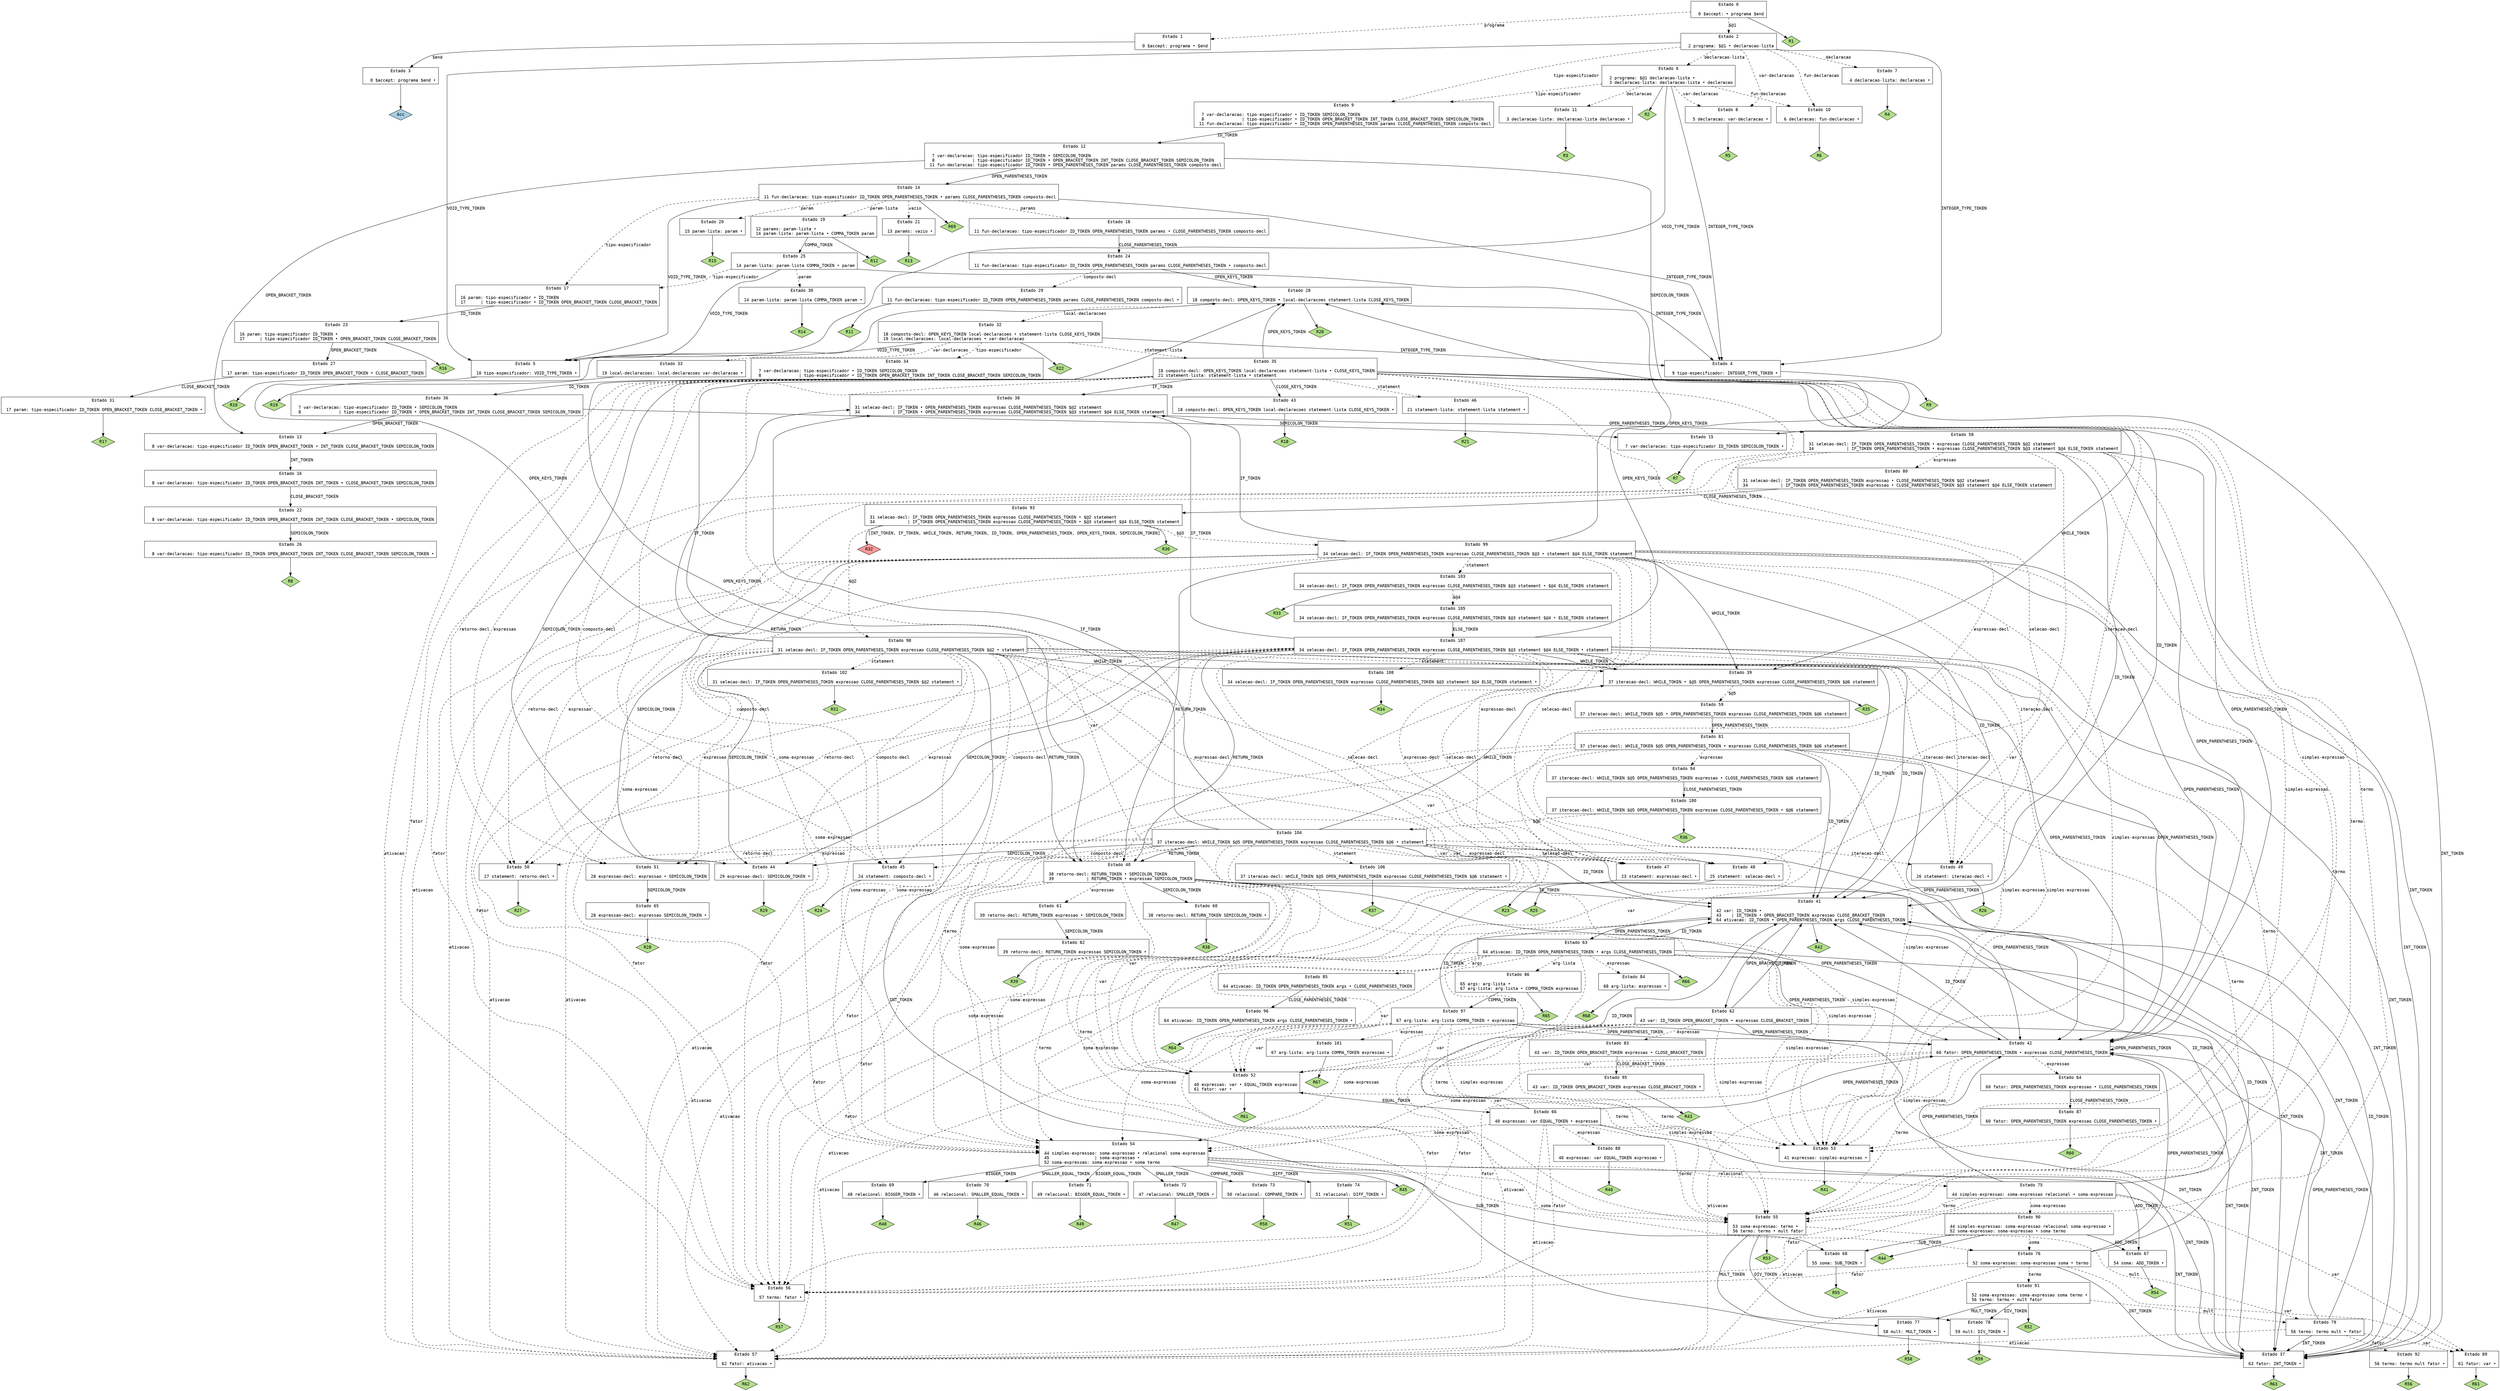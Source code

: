 // Gerado por GNU Bison 3.8.2.
// Relate erros para <bug-bison@gnu.org>.
// Site: <https://www.gnu.org/software/bison/>.

digraph "trab2.y"
{
  node [fontname = courier, shape = box, colorscheme = paired6]
  edge [fontname = courier]

  0 [label="Estado 0\n\l  0 $accept: • programa $end\l"]
  0 -> 1 [style=dashed label="programa"]
  0 -> 2 [style=dashed label="$@1"]
  0 -> "0R1" [style=solid]
 "0R1" [label="R1", fillcolor=3, shape=diamond, style=filled]
  1 [label="Estado 1\n\l  0 $accept: programa • $end\l"]
  1 -> 3 [style=solid label="$end"]
  2 [label="Estado 2\n\l  2 programa: $@1 • declaracao-lista\l"]
  2 -> 4 [style=solid label="INTEGER_TYPE_TOKEN"]
  2 -> 5 [style=solid label="VOID_TYPE_TOKEN"]
  2 -> 6 [style=dashed label="declaracao-lista"]
  2 -> 7 [style=dashed label="declaracao"]
  2 -> 8 [style=dashed label="var-declaracao"]
  2 -> 9 [style=dashed label="tipo-especificador"]
  2 -> 10 [style=dashed label="fun-declaracao"]
  3 [label="Estado 3\n\l  0 $accept: programa $end •\l"]
  3 -> "3R0" [style=solid]
 "3R0" [label="Acc", fillcolor=1, shape=diamond, style=filled]
  4 [label="Estado 4\n\l  9 tipo-especificador: INTEGER_TYPE_TOKEN •\l"]
  4 -> "4R9" [style=solid]
 "4R9" [label="R9", fillcolor=3, shape=diamond, style=filled]
  5 [label="Estado 5\n\l 10 tipo-especificador: VOID_TYPE_TOKEN •\l"]
  5 -> "5R10" [style=solid]
 "5R10" [label="R10", fillcolor=3, shape=diamond, style=filled]
  6 [label="Estado 6\n\l  2 programa: $@1 declaracao-lista •\l  3 declaracao-lista: declaracao-lista • declaracao\l"]
  6 -> 4 [style=solid label="INTEGER_TYPE_TOKEN"]
  6 -> 5 [style=solid label="VOID_TYPE_TOKEN"]
  6 -> 11 [style=dashed label="declaracao"]
  6 -> 8 [style=dashed label="var-declaracao"]
  6 -> 9 [style=dashed label="tipo-especificador"]
  6 -> 10 [style=dashed label="fun-declaracao"]
  6 -> "6R2" [style=solid]
 "6R2" [label="R2", fillcolor=3, shape=diamond, style=filled]
  7 [label="Estado 7\n\l  4 declaracao-lista: declaracao •\l"]
  7 -> "7R4" [style=solid]
 "7R4" [label="R4", fillcolor=3, shape=diamond, style=filled]
  8 [label="Estado 8\n\l  5 declaracao: var-declaracao •\l"]
  8 -> "8R5" [style=solid]
 "8R5" [label="R5", fillcolor=3, shape=diamond, style=filled]
  9 [label="Estado 9\n\l  7 var-declaracao: tipo-especificador • ID_TOKEN SEMICOLON_TOKEN\l  8               | tipo-especificador • ID_TOKEN OPEN_BRACKET_TOKEN INT_TOKEN CLOSE_BRACKET_TOKEN SEMICOLON_TOKEN\l 11 fun-declaracao: tipo-especificador • ID_TOKEN OPEN_PARENTHESES_TOKEN params CLOSE_PARENTHESES_TOKEN composto-decl\l"]
  9 -> 12 [style=solid label="ID_TOKEN"]
  10 [label="Estado 10\n\l  6 declaracao: fun-declaracao •\l"]
  10 -> "10R6" [style=solid]
 "10R6" [label="R6", fillcolor=3, shape=diamond, style=filled]
  11 [label="Estado 11\n\l  3 declaracao-lista: declaracao-lista declaracao •\l"]
  11 -> "11R3" [style=solid]
 "11R3" [label="R3", fillcolor=3, shape=diamond, style=filled]
  12 [label="Estado 12\n\l  7 var-declaracao: tipo-especificador ID_TOKEN • SEMICOLON_TOKEN\l  8               | tipo-especificador ID_TOKEN • OPEN_BRACKET_TOKEN INT_TOKEN CLOSE_BRACKET_TOKEN SEMICOLON_TOKEN\l 11 fun-declaracao: tipo-especificador ID_TOKEN • OPEN_PARENTHESES_TOKEN params CLOSE_PARENTHESES_TOKEN composto-decl\l"]
  12 -> 13 [style=solid label="OPEN_BRACKET_TOKEN"]
  12 -> 14 [style=solid label="OPEN_PARENTHESES_TOKEN"]
  12 -> 15 [style=solid label="SEMICOLON_TOKEN"]
  13 [label="Estado 13\n\l  8 var-declaracao: tipo-especificador ID_TOKEN OPEN_BRACKET_TOKEN • INT_TOKEN CLOSE_BRACKET_TOKEN SEMICOLON_TOKEN\l"]
  13 -> 16 [style=solid label="INT_TOKEN"]
  14 [label="Estado 14\n\l 11 fun-declaracao: tipo-especificador ID_TOKEN OPEN_PARENTHESES_TOKEN • params CLOSE_PARENTHESES_TOKEN composto-decl\l"]
  14 -> 4 [style=solid label="INTEGER_TYPE_TOKEN"]
  14 -> 5 [style=solid label="VOID_TYPE_TOKEN"]
  14 -> 17 [style=dashed label="tipo-especificador"]
  14 -> 18 [style=dashed label="params"]
  14 -> 19 [style=dashed label="param-lista"]
  14 -> 20 [style=dashed label="param"]
  14 -> 21 [style=dashed label="vazio"]
  14 -> "14R69" [style=solid]
 "14R69" [label="R69", fillcolor=3, shape=diamond, style=filled]
  15 [label="Estado 15\n\l  7 var-declaracao: tipo-especificador ID_TOKEN SEMICOLON_TOKEN •\l"]
  15 -> "15R7" [style=solid]
 "15R7" [label="R7", fillcolor=3, shape=diamond, style=filled]
  16 [label="Estado 16\n\l  8 var-declaracao: tipo-especificador ID_TOKEN OPEN_BRACKET_TOKEN INT_TOKEN • CLOSE_BRACKET_TOKEN SEMICOLON_TOKEN\l"]
  16 -> 22 [style=solid label="CLOSE_BRACKET_TOKEN"]
  17 [label="Estado 17\n\l 16 param: tipo-especificador • ID_TOKEN\l 17      | tipo-especificador • ID_TOKEN OPEN_BRACKET_TOKEN CLOSE_BRACKET_TOKEN\l"]
  17 -> 23 [style=solid label="ID_TOKEN"]
  18 [label="Estado 18\n\l 11 fun-declaracao: tipo-especificador ID_TOKEN OPEN_PARENTHESES_TOKEN params • CLOSE_PARENTHESES_TOKEN composto-decl\l"]
  18 -> 24 [style=solid label="CLOSE_PARENTHESES_TOKEN"]
  19 [label="Estado 19\n\l 12 params: param-lista •\l 14 param-lista: param-lista • COMMA_TOKEN param\l"]
  19 -> 25 [style=solid label="COMMA_TOKEN"]
  19 -> "19R12" [style=solid]
 "19R12" [label="R12", fillcolor=3, shape=diamond, style=filled]
  20 [label="Estado 20\n\l 15 param-lista: param •\l"]
  20 -> "20R15" [style=solid]
 "20R15" [label="R15", fillcolor=3, shape=diamond, style=filled]
  21 [label="Estado 21\n\l 13 params: vazio •\l"]
  21 -> "21R13" [style=solid]
 "21R13" [label="R13", fillcolor=3, shape=diamond, style=filled]
  22 [label="Estado 22\n\l  8 var-declaracao: tipo-especificador ID_TOKEN OPEN_BRACKET_TOKEN INT_TOKEN CLOSE_BRACKET_TOKEN • SEMICOLON_TOKEN\l"]
  22 -> 26 [style=solid label="SEMICOLON_TOKEN"]
  23 [label="Estado 23\n\l 16 param: tipo-especificador ID_TOKEN •\l 17      | tipo-especificador ID_TOKEN • OPEN_BRACKET_TOKEN CLOSE_BRACKET_TOKEN\l"]
  23 -> 27 [style=solid label="OPEN_BRACKET_TOKEN"]
  23 -> "23R16" [style=solid]
 "23R16" [label="R16", fillcolor=3, shape=diamond, style=filled]
  24 [label="Estado 24\n\l 11 fun-declaracao: tipo-especificador ID_TOKEN OPEN_PARENTHESES_TOKEN params CLOSE_PARENTHESES_TOKEN • composto-decl\l"]
  24 -> 28 [style=solid label="OPEN_KEYS_TOKEN"]
  24 -> 29 [style=dashed label="composto-decl"]
  25 [label="Estado 25\n\l 14 param-lista: param-lista COMMA_TOKEN • param\l"]
  25 -> 4 [style=solid label="INTEGER_TYPE_TOKEN"]
  25 -> 5 [style=solid label="VOID_TYPE_TOKEN"]
  25 -> 17 [style=dashed label="tipo-especificador"]
  25 -> 30 [style=dashed label="param"]
  26 [label="Estado 26\n\l  8 var-declaracao: tipo-especificador ID_TOKEN OPEN_BRACKET_TOKEN INT_TOKEN CLOSE_BRACKET_TOKEN SEMICOLON_TOKEN •\l"]
  26 -> "26R8" [style=solid]
 "26R8" [label="R8", fillcolor=3, shape=diamond, style=filled]
  27 [label="Estado 27\n\l 17 param: tipo-especificador ID_TOKEN OPEN_BRACKET_TOKEN • CLOSE_BRACKET_TOKEN\l"]
  27 -> 31 [style=solid label="CLOSE_BRACKET_TOKEN"]
  28 [label="Estado 28\n\l 18 composto-decl: OPEN_KEYS_TOKEN • local-declaracoes statement-lista CLOSE_KEYS_TOKEN\l"]
  28 -> 32 [style=dashed label="local-declaracoes"]
  28 -> "28R20" [style=solid]
 "28R20" [label="R20", fillcolor=3, shape=diamond, style=filled]
  29 [label="Estado 29\n\l 11 fun-declaracao: tipo-especificador ID_TOKEN OPEN_PARENTHESES_TOKEN params CLOSE_PARENTHESES_TOKEN composto-decl •\l"]
  29 -> "29R11" [style=solid]
 "29R11" [label="R11", fillcolor=3, shape=diamond, style=filled]
  30 [label="Estado 30\n\l 14 param-lista: param-lista COMMA_TOKEN param •\l"]
  30 -> "30R14" [style=solid]
 "30R14" [label="R14", fillcolor=3, shape=diamond, style=filled]
  31 [label="Estado 31\n\l 17 param: tipo-especificador ID_TOKEN OPEN_BRACKET_TOKEN CLOSE_BRACKET_TOKEN •\l"]
  31 -> "31R17" [style=solid]
 "31R17" [label="R17", fillcolor=3, shape=diamond, style=filled]
  32 [label="Estado 32\n\l 18 composto-decl: OPEN_KEYS_TOKEN local-declaracoes • statement-lista CLOSE_KEYS_TOKEN\l 19 local-declaracoes: local-declaracoes • var-declaracao\l"]
  32 -> 4 [style=solid label="INTEGER_TYPE_TOKEN"]
  32 -> 5 [style=solid label="VOID_TYPE_TOKEN"]
  32 -> 33 [style=dashed label="var-declaracao"]
  32 -> 34 [style=dashed label="tipo-especificador"]
  32 -> 35 [style=dashed label="statement-lista"]
  32 -> "32R22" [style=solid]
 "32R22" [label="R22", fillcolor=3, shape=diamond, style=filled]
  33 [label="Estado 33\n\l 19 local-declaracoes: local-declaracoes var-declaracao •\l"]
  33 -> "33R19" [style=solid]
 "33R19" [label="R19", fillcolor=3, shape=diamond, style=filled]
  34 [label="Estado 34\n\l  7 var-declaracao: tipo-especificador • ID_TOKEN SEMICOLON_TOKEN\l  8               | tipo-especificador • ID_TOKEN OPEN_BRACKET_TOKEN INT_TOKEN CLOSE_BRACKET_TOKEN SEMICOLON_TOKEN\l"]
  34 -> 36 [style=solid label="ID_TOKEN"]
  35 [label="Estado 35\n\l 18 composto-decl: OPEN_KEYS_TOKEN local-declaracoes statement-lista • CLOSE_KEYS_TOKEN\l 21 statement-lista: statement-lista • statement\l"]
  35 -> 37 [style=solid label="INT_TOKEN"]
  35 -> 38 [style=solid label="IF_TOKEN"]
  35 -> 39 [style=solid label="WHILE_TOKEN"]
  35 -> 40 [style=solid label="RETURN_TOKEN"]
  35 -> 41 [style=solid label="ID_TOKEN"]
  35 -> 42 [style=solid label="OPEN_PARENTHESES_TOKEN"]
  35 -> 28 [style=solid label="OPEN_KEYS_TOKEN"]
  35 -> 43 [style=solid label="CLOSE_KEYS_TOKEN"]
  35 -> 44 [style=solid label="SEMICOLON_TOKEN"]
  35 -> 45 [style=dashed label="composto-decl"]
  35 -> 46 [style=dashed label="statement"]
  35 -> 47 [style=dashed label="expressao-decl"]
  35 -> 48 [style=dashed label="selecao-decl"]
  35 -> 49 [style=dashed label="iteracao-decl"]
  35 -> 50 [style=dashed label="retorno-decl"]
  35 -> 51 [style=dashed label="expressao"]
  35 -> 52 [style=dashed label="var"]
  35 -> 53 [style=dashed label="simples-expressao"]
  35 -> 54 [style=dashed label="soma-expressao"]
  35 -> 55 [style=dashed label="termo"]
  35 -> 56 [style=dashed label="fator"]
  35 -> 57 [style=dashed label="ativacao"]
  36 [label="Estado 36\n\l  7 var-declaracao: tipo-especificador ID_TOKEN • SEMICOLON_TOKEN\l  8               | tipo-especificador ID_TOKEN • OPEN_BRACKET_TOKEN INT_TOKEN CLOSE_BRACKET_TOKEN SEMICOLON_TOKEN\l"]
  36 -> 13 [style=solid label="OPEN_BRACKET_TOKEN"]
  36 -> 15 [style=solid label="SEMICOLON_TOKEN"]
  37 [label="Estado 37\n\l 63 fator: INT_TOKEN •\l"]
  37 -> "37R63" [style=solid]
 "37R63" [label="R63", fillcolor=3, shape=diamond, style=filled]
  38 [label="Estado 38\n\l 31 selecao-decl: IF_TOKEN • OPEN_PARENTHESES_TOKEN expressao CLOSE_PARENTHESES_TOKEN $@2 statement\l 34             | IF_TOKEN • OPEN_PARENTHESES_TOKEN expressao CLOSE_PARENTHESES_TOKEN $@3 statement $@4 ELSE_TOKEN statement\l"]
  38 -> 58 [style=solid label="OPEN_PARENTHESES_TOKEN"]
  39 [label="Estado 39\n\l 37 iteracao-decl: WHILE_TOKEN • $@5 OPEN_PARENTHESES_TOKEN expressao CLOSE_PARENTHESES_TOKEN $@6 statement\l"]
  39 -> 59 [style=dashed label="$@5"]
  39 -> "39R35" [style=solid]
 "39R35" [label="R35", fillcolor=3, shape=diamond, style=filled]
  40 [label="Estado 40\n\l 38 retorno-decl: RETURN_TOKEN • SEMICOLON_TOKEN\l 39             | RETURN_TOKEN • expressao SEMICOLON_TOKEN\l"]
  40 -> 37 [style=solid label="INT_TOKEN"]
  40 -> 41 [style=solid label="ID_TOKEN"]
  40 -> 42 [style=solid label="OPEN_PARENTHESES_TOKEN"]
  40 -> 60 [style=solid label="SEMICOLON_TOKEN"]
  40 -> 61 [style=dashed label="expressao"]
  40 -> 52 [style=dashed label="var"]
  40 -> 53 [style=dashed label="simples-expressao"]
  40 -> 54 [style=dashed label="soma-expressao"]
  40 -> 55 [style=dashed label="termo"]
  40 -> 56 [style=dashed label="fator"]
  40 -> 57 [style=dashed label="ativacao"]
  41 [label="Estado 41\n\l 42 var: ID_TOKEN •\l 43    | ID_TOKEN • OPEN_BRACKET_TOKEN expressao CLOSE_BRACKET_TOKEN\l 64 ativacao: ID_TOKEN • OPEN_PARENTHESES_TOKEN args CLOSE_PARENTHESES_TOKEN\l"]
  41 -> 62 [style=solid label="OPEN_BRACKET_TOKEN"]
  41 -> 63 [style=solid label="OPEN_PARENTHESES_TOKEN"]
  41 -> "41R42" [style=solid]
 "41R42" [label="R42", fillcolor=3, shape=diamond, style=filled]
  42 [label="Estado 42\n\l 60 fator: OPEN_PARENTHESES_TOKEN • expressao CLOSE_PARENTHESES_TOKEN\l"]
  42 -> 37 [style=solid label="INT_TOKEN"]
  42 -> 41 [style=solid label="ID_TOKEN"]
  42 -> 42 [style=solid label="OPEN_PARENTHESES_TOKEN"]
  42 -> 64 [style=dashed label="expressao"]
  42 -> 52 [style=dashed label="var"]
  42 -> 53 [style=dashed label="simples-expressao"]
  42 -> 54 [style=dashed label="soma-expressao"]
  42 -> 55 [style=dashed label="termo"]
  42 -> 56 [style=dashed label="fator"]
  42 -> 57 [style=dashed label="ativacao"]
  43 [label="Estado 43\n\l 18 composto-decl: OPEN_KEYS_TOKEN local-declaracoes statement-lista CLOSE_KEYS_TOKEN •\l"]
  43 -> "43R18" [style=solid]
 "43R18" [label="R18", fillcolor=3, shape=diamond, style=filled]
  44 [label="Estado 44\n\l 29 expressao-decl: SEMICOLON_TOKEN •\l"]
  44 -> "44R29" [style=solid]
 "44R29" [label="R29", fillcolor=3, shape=diamond, style=filled]
  45 [label="Estado 45\n\l 24 statement: composto-decl •\l"]
  45 -> "45R24" [style=solid]
 "45R24" [label="R24", fillcolor=3, shape=diamond, style=filled]
  46 [label="Estado 46\n\l 21 statement-lista: statement-lista statement •\l"]
  46 -> "46R21" [style=solid]
 "46R21" [label="R21", fillcolor=3, shape=diamond, style=filled]
  47 [label="Estado 47\n\l 23 statement: expressao-decl •\l"]
  47 -> "47R23" [style=solid]
 "47R23" [label="R23", fillcolor=3, shape=diamond, style=filled]
  48 [label="Estado 48\n\l 25 statement: selecao-decl •\l"]
  48 -> "48R25" [style=solid]
 "48R25" [label="R25", fillcolor=3, shape=diamond, style=filled]
  49 [label="Estado 49\n\l 26 statement: iteracao-decl •\l"]
  49 -> "49R26" [style=solid]
 "49R26" [label="R26", fillcolor=3, shape=diamond, style=filled]
  50 [label="Estado 50\n\l 27 statement: retorno-decl •\l"]
  50 -> "50R27" [style=solid]
 "50R27" [label="R27", fillcolor=3, shape=diamond, style=filled]
  51 [label="Estado 51\n\l 28 expressao-decl: expressao • SEMICOLON_TOKEN\l"]
  51 -> 65 [style=solid label="SEMICOLON_TOKEN"]
  52 [label="Estado 52\n\l 40 expressao: var • EQUAL_TOKEN expressao\l 61 fator: var •\l"]
  52 -> 66 [style=solid label="EQUAL_TOKEN"]
  52 -> "52R61" [style=solid]
 "52R61" [label="R61", fillcolor=3, shape=diamond, style=filled]
  53 [label="Estado 53\n\l 41 expressao: simples-expressao •\l"]
  53 -> "53R41" [style=solid]
 "53R41" [label="R41", fillcolor=3, shape=diamond, style=filled]
  54 [label="Estado 54\n\l 44 simples-expressao: soma-expressao • relacional soma-expressao\l 45                  | soma-expressao •\l 52 soma-expressao: soma-expressao • soma termo\l"]
  54 -> 67 [style=solid label="ADD_TOKEN"]
  54 -> 68 [style=solid label="SUB_TOKEN"]
  54 -> 69 [style=solid label="BIGGER_TOKEN"]
  54 -> 70 [style=solid label="SMALLER_EQUAL_TOKEN"]
  54 -> 71 [style=solid label="BIGGER_EQUAL_TOKEN"]
  54 -> 72 [style=solid label="SMALLER_TOKEN"]
  54 -> 73 [style=solid label="COMPARE_TOKEN"]
  54 -> 74 [style=solid label="DIFF_TOKEN"]
  54 -> 75 [style=dashed label="relacional"]
  54 -> 76 [style=dashed label="soma"]
  54 -> "54R45" [style=solid]
 "54R45" [label="R45", fillcolor=3, shape=diamond, style=filled]
  55 [label="Estado 55\n\l 53 soma-expressao: termo •\l 56 termo: termo • mult fator\l"]
  55 -> 77 [style=solid label="MULT_TOKEN"]
  55 -> 78 [style=solid label="DIV_TOKEN"]
  55 -> 79 [style=dashed label="mult"]
  55 -> "55R53" [style=solid]
 "55R53" [label="R53", fillcolor=3, shape=diamond, style=filled]
  56 [label="Estado 56\n\l 57 termo: fator •\l"]
  56 -> "56R57" [style=solid]
 "56R57" [label="R57", fillcolor=3, shape=diamond, style=filled]
  57 [label="Estado 57\n\l 62 fator: ativacao •\l"]
  57 -> "57R62" [style=solid]
 "57R62" [label="R62", fillcolor=3, shape=diamond, style=filled]
  58 [label="Estado 58\n\l 31 selecao-decl: IF_TOKEN OPEN_PARENTHESES_TOKEN • expressao CLOSE_PARENTHESES_TOKEN $@2 statement\l 34             | IF_TOKEN OPEN_PARENTHESES_TOKEN • expressao CLOSE_PARENTHESES_TOKEN $@3 statement $@4 ELSE_TOKEN statement\l"]
  58 -> 37 [style=solid label="INT_TOKEN"]
  58 -> 41 [style=solid label="ID_TOKEN"]
  58 -> 42 [style=solid label="OPEN_PARENTHESES_TOKEN"]
  58 -> 80 [style=dashed label="expressao"]
  58 -> 52 [style=dashed label="var"]
  58 -> 53 [style=dashed label="simples-expressao"]
  58 -> 54 [style=dashed label="soma-expressao"]
  58 -> 55 [style=dashed label="termo"]
  58 -> 56 [style=dashed label="fator"]
  58 -> 57 [style=dashed label="ativacao"]
  59 [label="Estado 59\n\l 37 iteracao-decl: WHILE_TOKEN $@5 • OPEN_PARENTHESES_TOKEN expressao CLOSE_PARENTHESES_TOKEN $@6 statement\l"]
  59 -> 81 [style=solid label="OPEN_PARENTHESES_TOKEN"]
  60 [label="Estado 60\n\l 38 retorno-decl: RETURN_TOKEN SEMICOLON_TOKEN •\l"]
  60 -> "60R38" [style=solid]
 "60R38" [label="R38", fillcolor=3, shape=diamond, style=filled]
  61 [label="Estado 61\n\l 39 retorno-decl: RETURN_TOKEN expressao • SEMICOLON_TOKEN\l"]
  61 -> 82 [style=solid label="SEMICOLON_TOKEN"]
  62 [label="Estado 62\n\l 43 var: ID_TOKEN OPEN_BRACKET_TOKEN • expressao CLOSE_BRACKET_TOKEN\l"]
  62 -> 37 [style=solid label="INT_TOKEN"]
  62 -> 41 [style=solid label="ID_TOKEN"]
  62 -> 42 [style=solid label="OPEN_PARENTHESES_TOKEN"]
  62 -> 83 [style=dashed label="expressao"]
  62 -> 52 [style=dashed label="var"]
  62 -> 53 [style=dashed label="simples-expressao"]
  62 -> 54 [style=dashed label="soma-expressao"]
  62 -> 55 [style=dashed label="termo"]
  62 -> 56 [style=dashed label="fator"]
  62 -> 57 [style=dashed label="ativacao"]
  63 [label="Estado 63\n\l 64 ativacao: ID_TOKEN OPEN_PARENTHESES_TOKEN • args CLOSE_PARENTHESES_TOKEN\l"]
  63 -> 37 [style=solid label="INT_TOKEN"]
  63 -> 41 [style=solid label="ID_TOKEN"]
  63 -> 42 [style=solid label="OPEN_PARENTHESES_TOKEN"]
  63 -> 84 [style=dashed label="expressao"]
  63 -> 52 [style=dashed label="var"]
  63 -> 53 [style=dashed label="simples-expressao"]
  63 -> 54 [style=dashed label="soma-expressao"]
  63 -> 55 [style=dashed label="termo"]
  63 -> 56 [style=dashed label="fator"]
  63 -> 57 [style=dashed label="ativacao"]
  63 -> 85 [style=dashed label="args"]
  63 -> 86 [style=dashed label="arg-lista"]
  63 -> "63R66" [style=solid]
 "63R66" [label="R66", fillcolor=3, shape=diamond, style=filled]
  64 [label="Estado 64\n\l 60 fator: OPEN_PARENTHESES_TOKEN expressao • CLOSE_PARENTHESES_TOKEN\l"]
  64 -> 87 [style=solid label="CLOSE_PARENTHESES_TOKEN"]
  65 [label="Estado 65\n\l 28 expressao-decl: expressao SEMICOLON_TOKEN •\l"]
  65 -> "65R28" [style=solid]
 "65R28" [label="R28", fillcolor=3, shape=diamond, style=filled]
  66 [label="Estado 66\n\l 40 expressao: var EQUAL_TOKEN • expressao\l"]
  66 -> 37 [style=solid label="INT_TOKEN"]
  66 -> 41 [style=solid label="ID_TOKEN"]
  66 -> 42 [style=solid label="OPEN_PARENTHESES_TOKEN"]
  66 -> 88 [style=dashed label="expressao"]
  66 -> 52 [style=dashed label="var"]
  66 -> 53 [style=dashed label="simples-expressao"]
  66 -> 54 [style=dashed label="soma-expressao"]
  66 -> 55 [style=dashed label="termo"]
  66 -> 56 [style=dashed label="fator"]
  66 -> 57 [style=dashed label="ativacao"]
  67 [label="Estado 67\n\l 54 soma: ADD_TOKEN •\l"]
  67 -> "67R54" [style=solid]
 "67R54" [label="R54", fillcolor=3, shape=diamond, style=filled]
  68 [label="Estado 68\n\l 55 soma: SUB_TOKEN •\l"]
  68 -> "68R55" [style=solid]
 "68R55" [label="R55", fillcolor=3, shape=diamond, style=filled]
  69 [label="Estado 69\n\l 48 relacional: BIGGER_TOKEN •\l"]
  69 -> "69R48" [style=solid]
 "69R48" [label="R48", fillcolor=3, shape=diamond, style=filled]
  70 [label="Estado 70\n\l 46 relacional: SMALLER_EQUAL_TOKEN •\l"]
  70 -> "70R46" [style=solid]
 "70R46" [label="R46", fillcolor=3, shape=diamond, style=filled]
  71 [label="Estado 71\n\l 49 relacional: BIGGER_EQUAL_TOKEN •\l"]
  71 -> "71R49" [style=solid]
 "71R49" [label="R49", fillcolor=3, shape=diamond, style=filled]
  72 [label="Estado 72\n\l 47 relacional: SMALLER_TOKEN •\l"]
  72 -> "72R47" [style=solid]
 "72R47" [label="R47", fillcolor=3, shape=diamond, style=filled]
  73 [label="Estado 73\n\l 50 relacional: COMPARE_TOKEN •\l"]
  73 -> "73R50" [style=solid]
 "73R50" [label="R50", fillcolor=3, shape=diamond, style=filled]
  74 [label="Estado 74\n\l 51 relacional: DIFF_TOKEN •\l"]
  74 -> "74R51" [style=solid]
 "74R51" [label="R51", fillcolor=3, shape=diamond, style=filled]
  75 [label="Estado 75\n\l 44 simples-expressao: soma-expressao relacional • soma-expressao\l"]
  75 -> 37 [style=solid label="INT_TOKEN"]
  75 -> 41 [style=solid label="ID_TOKEN"]
  75 -> 42 [style=solid label="OPEN_PARENTHESES_TOKEN"]
  75 -> 89 [style=dashed label="var"]
  75 -> 90 [style=dashed label="soma-expressao"]
  75 -> 55 [style=dashed label="termo"]
  75 -> 56 [style=dashed label="fator"]
  75 -> 57 [style=dashed label="ativacao"]
  76 [label="Estado 76\n\l 52 soma-expressao: soma-expressao soma • termo\l"]
  76 -> 37 [style=solid label="INT_TOKEN"]
  76 -> 41 [style=solid label="ID_TOKEN"]
  76 -> 42 [style=solid label="OPEN_PARENTHESES_TOKEN"]
  76 -> 89 [style=dashed label="var"]
  76 -> 91 [style=dashed label="termo"]
  76 -> 56 [style=dashed label="fator"]
  76 -> 57 [style=dashed label="ativacao"]
  77 [label="Estado 77\n\l 58 mult: MULT_TOKEN •\l"]
  77 -> "77R58" [style=solid]
 "77R58" [label="R58", fillcolor=3, shape=diamond, style=filled]
  78 [label="Estado 78\n\l 59 mult: DIV_TOKEN •\l"]
  78 -> "78R59" [style=solid]
 "78R59" [label="R59", fillcolor=3, shape=diamond, style=filled]
  79 [label="Estado 79\n\l 56 termo: termo mult • fator\l"]
  79 -> 37 [style=solid label="INT_TOKEN"]
  79 -> 41 [style=solid label="ID_TOKEN"]
  79 -> 42 [style=solid label="OPEN_PARENTHESES_TOKEN"]
  79 -> 89 [style=dashed label="var"]
  79 -> 92 [style=dashed label="fator"]
  79 -> 57 [style=dashed label="ativacao"]
  80 [label="Estado 80\n\l 31 selecao-decl: IF_TOKEN OPEN_PARENTHESES_TOKEN expressao • CLOSE_PARENTHESES_TOKEN $@2 statement\l 34             | IF_TOKEN OPEN_PARENTHESES_TOKEN expressao • CLOSE_PARENTHESES_TOKEN $@3 statement $@4 ELSE_TOKEN statement\l"]
  80 -> 93 [style=solid label="CLOSE_PARENTHESES_TOKEN"]
  81 [label="Estado 81\n\l 37 iteracao-decl: WHILE_TOKEN $@5 OPEN_PARENTHESES_TOKEN • expressao CLOSE_PARENTHESES_TOKEN $@6 statement\l"]
  81 -> 37 [style=solid label="INT_TOKEN"]
  81 -> 41 [style=solid label="ID_TOKEN"]
  81 -> 42 [style=solid label="OPEN_PARENTHESES_TOKEN"]
  81 -> 94 [style=dashed label="expressao"]
  81 -> 52 [style=dashed label="var"]
  81 -> 53 [style=dashed label="simples-expressao"]
  81 -> 54 [style=dashed label="soma-expressao"]
  81 -> 55 [style=dashed label="termo"]
  81 -> 56 [style=dashed label="fator"]
  81 -> 57 [style=dashed label="ativacao"]
  82 [label="Estado 82\n\l 39 retorno-decl: RETURN_TOKEN expressao SEMICOLON_TOKEN •\l"]
  82 -> "82R39" [style=solid]
 "82R39" [label="R39", fillcolor=3, shape=diamond, style=filled]
  83 [label="Estado 83\n\l 43 var: ID_TOKEN OPEN_BRACKET_TOKEN expressao • CLOSE_BRACKET_TOKEN\l"]
  83 -> 95 [style=solid label="CLOSE_BRACKET_TOKEN"]
  84 [label="Estado 84\n\l 68 arg-lista: expressao •\l"]
  84 -> "84R68" [style=solid]
 "84R68" [label="R68", fillcolor=3, shape=diamond, style=filled]
  85 [label="Estado 85\n\l 64 ativacao: ID_TOKEN OPEN_PARENTHESES_TOKEN args • CLOSE_PARENTHESES_TOKEN\l"]
  85 -> 96 [style=solid label="CLOSE_PARENTHESES_TOKEN"]
  86 [label="Estado 86\n\l 65 args: arg-lista •\l 67 arg-lista: arg-lista • COMMA_TOKEN expressao\l"]
  86 -> 97 [style=solid label="COMMA_TOKEN"]
  86 -> "86R65" [style=solid]
 "86R65" [label="R65", fillcolor=3, shape=diamond, style=filled]
  87 [label="Estado 87\n\l 60 fator: OPEN_PARENTHESES_TOKEN expressao CLOSE_PARENTHESES_TOKEN •\l"]
  87 -> "87R60" [style=solid]
 "87R60" [label="R60", fillcolor=3, shape=diamond, style=filled]
  88 [label="Estado 88\n\l 40 expressao: var EQUAL_TOKEN expressao •\l"]
  88 -> "88R40" [style=solid]
 "88R40" [label="R40", fillcolor=3, shape=diamond, style=filled]
  89 [label="Estado 89\n\l 61 fator: var •\l"]
  89 -> "89R61" [style=solid]
 "89R61" [label="R61", fillcolor=3, shape=diamond, style=filled]
  90 [label="Estado 90\n\l 44 simples-expressao: soma-expressao relacional soma-expressao •\l 52 soma-expressao: soma-expressao • soma termo\l"]
  90 -> 67 [style=solid label="ADD_TOKEN"]
  90 -> 68 [style=solid label="SUB_TOKEN"]
  90 -> 76 [style=dashed label="soma"]
  90 -> "90R44" [style=solid]
 "90R44" [label="R44", fillcolor=3, shape=diamond, style=filled]
  91 [label="Estado 91\n\l 52 soma-expressao: soma-expressao soma termo •\l 56 termo: termo • mult fator\l"]
  91 -> 77 [style=solid label="MULT_TOKEN"]
  91 -> 78 [style=solid label="DIV_TOKEN"]
  91 -> 79 [style=dashed label="mult"]
  91 -> "91R52" [style=solid]
 "91R52" [label="R52", fillcolor=3, shape=diamond, style=filled]
  92 [label="Estado 92\n\l 56 termo: termo mult fator •\l"]
  92 -> "92R56" [style=solid]
 "92R56" [label="R56", fillcolor=3, shape=diamond, style=filled]
  93 [label="Estado 93\n\l 31 selecao-decl: IF_TOKEN OPEN_PARENTHESES_TOKEN expressao CLOSE_PARENTHESES_TOKEN • $@2 statement\l 34             | IF_TOKEN OPEN_PARENTHESES_TOKEN expressao CLOSE_PARENTHESES_TOKEN • $@3 statement $@4 ELSE_TOKEN statement\l"]
  93 -> 98 [style=dashed label="$@2"]
  93 -> 99 [style=dashed label="$@3"]
  93 -> "93R30" [style=solid]
 "93R30" [label="R30", fillcolor=3, shape=diamond, style=filled]
  93 -> "93R32d" [label="[INT_TOKEN, IF_TOKEN, WHILE_TOKEN, RETURN_TOKEN, ID_TOKEN, OPEN_PARENTHESES_TOKEN, OPEN_KEYS_TOKEN, SEMICOLON_TOKEN]", style=solid]
 "93R32d" [label="R32", fillcolor=5, shape=diamond, style=filled]
  94 [label="Estado 94\n\l 37 iteracao-decl: WHILE_TOKEN $@5 OPEN_PARENTHESES_TOKEN expressao • CLOSE_PARENTHESES_TOKEN $@6 statement\l"]
  94 -> 100 [style=solid label="CLOSE_PARENTHESES_TOKEN"]
  95 [label="Estado 95\n\l 43 var: ID_TOKEN OPEN_BRACKET_TOKEN expressao CLOSE_BRACKET_TOKEN •\l"]
  95 -> "95R43" [style=solid]
 "95R43" [label="R43", fillcolor=3, shape=diamond, style=filled]
  96 [label="Estado 96\n\l 64 ativacao: ID_TOKEN OPEN_PARENTHESES_TOKEN args CLOSE_PARENTHESES_TOKEN •\l"]
  96 -> "96R64" [style=solid]
 "96R64" [label="R64", fillcolor=3, shape=diamond, style=filled]
  97 [label="Estado 97\n\l 67 arg-lista: arg-lista COMMA_TOKEN • expressao\l"]
  97 -> 37 [style=solid label="INT_TOKEN"]
  97 -> 41 [style=solid label="ID_TOKEN"]
  97 -> 42 [style=solid label="OPEN_PARENTHESES_TOKEN"]
  97 -> 101 [style=dashed label="expressao"]
  97 -> 52 [style=dashed label="var"]
  97 -> 53 [style=dashed label="simples-expressao"]
  97 -> 54 [style=dashed label="soma-expressao"]
  97 -> 55 [style=dashed label="termo"]
  97 -> 56 [style=dashed label="fator"]
  97 -> 57 [style=dashed label="ativacao"]
  98 [label="Estado 98\n\l 31 selecao-decl: IF_TOKEN OPEN_PARENTHESES_TOKEN expressao CLOSE_PARENTHESES_TOKEN $@2 • statement\l"]
  98 -> 37 [style=solid label="INT_TOKEN"]
  98 -> 38 [style=solid label="IF_TOKEN"]
  98 -> 39 [style=solid label="WHILE_TOKEN"]
  98 -> 40 [style=solid label="RETURN_TOKEN"]
  98 -> 41 [style=solid label="ID_TOKEN"]
  98 -> 42 [style=solid label="OPEN_PARENTHESES_TOKEN"]
  98 -> 28 [style=solid label="OPEN_KEYS_TOKEN"]
  98 -> 44 [style=solid label="SEMICOLON_TOKEN"]
  98 -> 45 [style=dashed label="composto-decl"]
  98 -> 102 [style=dashed label="statement"]
  98 -> 47 [style=dashed label="expressao-decl"]
  98 -> 48 [style=dashed label="selecao-decl"]
  98 -> 49 [style=dashed label="iteracao-decl"]
  98 -> 50 [style=dashed label="retorno-decl"]
  98 -> 51 [style=dashed label="expressao"]
  98 -> 52 [style=dashed label="var"]
  98 -> 53 [style=dashed label="simples-expressao"]
  98 -> 54 [style=dashed label="soma-expressao"]
  98 -> 55 [style=dashed label="termo"]
  98 -> 56 [style=dashed label="fator"]
  98 -> 57 [style=dashed label="ativacao"]
  99 [label="Estado 99\n\l 34 selecao-decl: IF_TOKEN OPEN_PARENTHESES_TOKEN expressao CLOSE_PARENTHESES_TOKEN $@3 • statement $@4 ELSE_TOKEN statement\l"]
  99 -> 37 [style=solid label="INT_TOKEN"]
  99 -> 38 [style=solid label="IF_TOKEN"]
  99 -> 39 [style=solid label="WHILE_TOKEN"]
  99 -> 40 [style=solid label="RETURN_TOKEN"]
  99 -> 41 [style=solid label="ID_TOKEN"]
  99 -> 42 [style=solid label="OPEN_PARENTHESES_TOKEN"]
  99 -> 28 [style=solid label="OPEN_KEYS_TOKEN"]
  99 -> 44 [style=solid label="SEMICOLON_TOKEN"]
  99 -> 45 [style=dashed label="composto-decl"]
  99 -> 103 [style=dashed label="statement"]
  99 -> 47 [style=dashed label="expressao-decl"]
  99 -> 48 [style=dashed label="selecao-decl"]
  99 -> 49 [style=dashed label="iteracao-decl"]
  99 -> 50 [style=dashed label="retorno-decl"]
  99 -> 51 [style=dashed label="expressao"]
  99 -> 52 [style=dashed label="var"]
  99 -> 53 [style=dashed label="simples-expressao"]
  99 -> 54 [style=dashed label="soma-expressao"]
  99 -> 55 [style=dashed label="termo"]
  99 -> 56 [style=dashed label="fator"]
  99 -> 57 [style=dashed label="ativacao"]
  100 [label="Estado 100\n\l 37 iteracao-decl: WHILE_TOKEN $@5 OPEN_PARENTHESES_TOKEN expressao CLOSE_PARENTHESES_TOKEN • $@6 statement\l"]
  100 -> 104 [style=dashed label="$@6"]
  100 -> "100R36" [style=solid]
 "100R36" [label="R36", fillcolor=3, shape=diamond, style=filled]
  101 [label="Estado 101\n\l 67 arg-lista: arg-lista COMMA_TOKEN expressao •\l"]
  101 -> "101R67" [style=solid]
 "101R67" [label="R67", fillcolor=3, shape=diamond, style=filled]
  102 [label="Estado 102\n\l 31 selecao-decl: IF_TOKEN OPEN_PARENTHESES_TOKEN expressao CLOSE_PARENTHESES_TOKEN $@2 statement •\l"]
  102 -> "102R31" [style=solid]
 "102R31" [label="R31", fillcolor=3, shape=diamond, style=filled]
  103 [label="Estado 103\n\l 34 selecao-decl: IF_TOKEN OPEN_PARENTHESES_TOKEN expressao CLOSE_PARENTHESES_TOKEN $@3 statement • $@4 ELSE_TOKEN statement\l"]
  103 -> 105 [style=dashed label="$@4"]
  103 -> "103R33" [style=solid]
 "103R33" [label="R33", fillcolor=3, shape=diamond, style=filled]
  104 [label="Estado 104\n\l 37 iteracao-decl: WHILE_TOKEN $@5 OPEN_PARENTHESES_TOKEN expressao CLOSE_PARENTHESES_TOKEN $@6 • statement\l"]
  104 -> 37 [style=solid label="INT_TOKEN"]
  104 -> 38 [style=solid label="IF_TOKEN"]
  104 -> 39 [style=solid label="WHILE_TOKEN"]
  104 -> 40 [style=solid label="RETURN_TOKEN"]
  104 -> 41 [style=solid label="ID_TOKEN"]
  104 -> 42 [style=solid label="OPEN_PARENTHESES_TOKEN"]
  104 -> 28 [style=solid label="OPEN_KEYS_TOKEN"]
  104 -> 44 [style=solid label="SEMICOLON_TOKEN"]
  104 -> 45 [style=dashed label="composto-decl"]
  104 -> 106 [style=dashed label="statement"]
  104 -> 47 [style=dashed label="expressao-decl"]
  104 -> 48 [style=dashed label="selecao-decl"]
  104 -> 49 [style=dashed label="iteracao-decl"]
  104 -> 50 [style=dashed label="retorno-decl"]
  104 -> 51 [style=dashed label="expressao"]
  104 -> 52 [style=dashed label="var"]
  104 -> 53 [style=dashed label="simples-expressao"]
  104 -> 54 [style=dashed label="soma-expressao"]
  104 -> 55 [style=dashed label="termo"]
  104 -> 56 [style=dashed label="fator"]
  104 -> 57 [style=dashed label="ativacao"]
  105 [label="Estado 105\n\l 34 selecao-decl: IF_TOKEN OPEN_PARENTHESES_TOKEN expressao CLOSE_PARENTHESES_TOKEN $@3 statement $@4 • ELSE_TOKEN statement\l"]
  105 -> 107 [style=solid label="ELSE_TOKEN"]
  106 [label="Estado 106\n\l 37 iteracao-decl: WHILE_TOKEN $@5 OPEN_PARENTHESES_TOKEN expressao CLOSE_PARENTHESES_TOKEN $@6 statement •\l"]
  106 -> "106R37" [style=solid]
 "106R37" [label="R37", fillcolor=3, shape=diamond, style=filled]
  107 [label="Estado 107\n\l 34 selecao-decl: IF_TOKEN OPEN_PARENTHESES_TOKEN expressao CLOSE_PARENTHESES_TOKEN $@3 statement $@4 ELSE_TOKEN • statement\l"]
  107 -> 37 [style=solid label="INT_TOKEN"]
  107 -> 38 [style=solid label="IF_TOKEN"]
  107 -> 39 [style=solid label="WHILE_TOKEN"]
  107 -> 40 [style=solid label="RETURN_TOKEN"]
  107 -> 41 [style=solid label="ID_TOKEN"]
  107 -> 42 [style=solid label="OPEN_PARENTHESES_TOKEN"]
  107 -> 28 [style=solid label="OPEN_KEYS_TOKEN"]
  107 -> 44 [style=solid label="SEMICOLON_TOKEN"]
  107 -> 45 [style=dashed label="composto-decl"]
  107 -> 108 [style=dashed label="statement"]
  107 -> 47 [style=dashed label="expressao-decl"]
  107 -> 48 [style=dashed label="selecao-decl"]
  107 -> 49 [style=dashed label="iteracao-decl"]
  107 -> 50 [style=dashed label="retorno-decl"]
  107 -> 51 [style=dashed label="expressao"]
  107 -> 52 [style=dashed label="var"]
  107 -> 53 [style=dashed label="simples-expressao"]
  107 -> 54 [style=dashed label="soma-expressao"]
  107 -> 55 [style=dashed label="termo"]
  107 -> 56 [style=dashed label="fator"]
  107 -> 57 [style=dashed label="ativacao"]
  108 [label="Estado 108\n\l 34 selecao-decl: IF_TOKEN OPEN_PARENTHESES_TOKEN expressao CLOSE_PARENTHESES_TOKEN $@3 statement $@4 ELSE_TOKEN statement •\l"]
  108 -> "108R34" [style=solid]
 "108R34" [label="R34", fillcolor=3, shape=diamond, style=filled]
}
